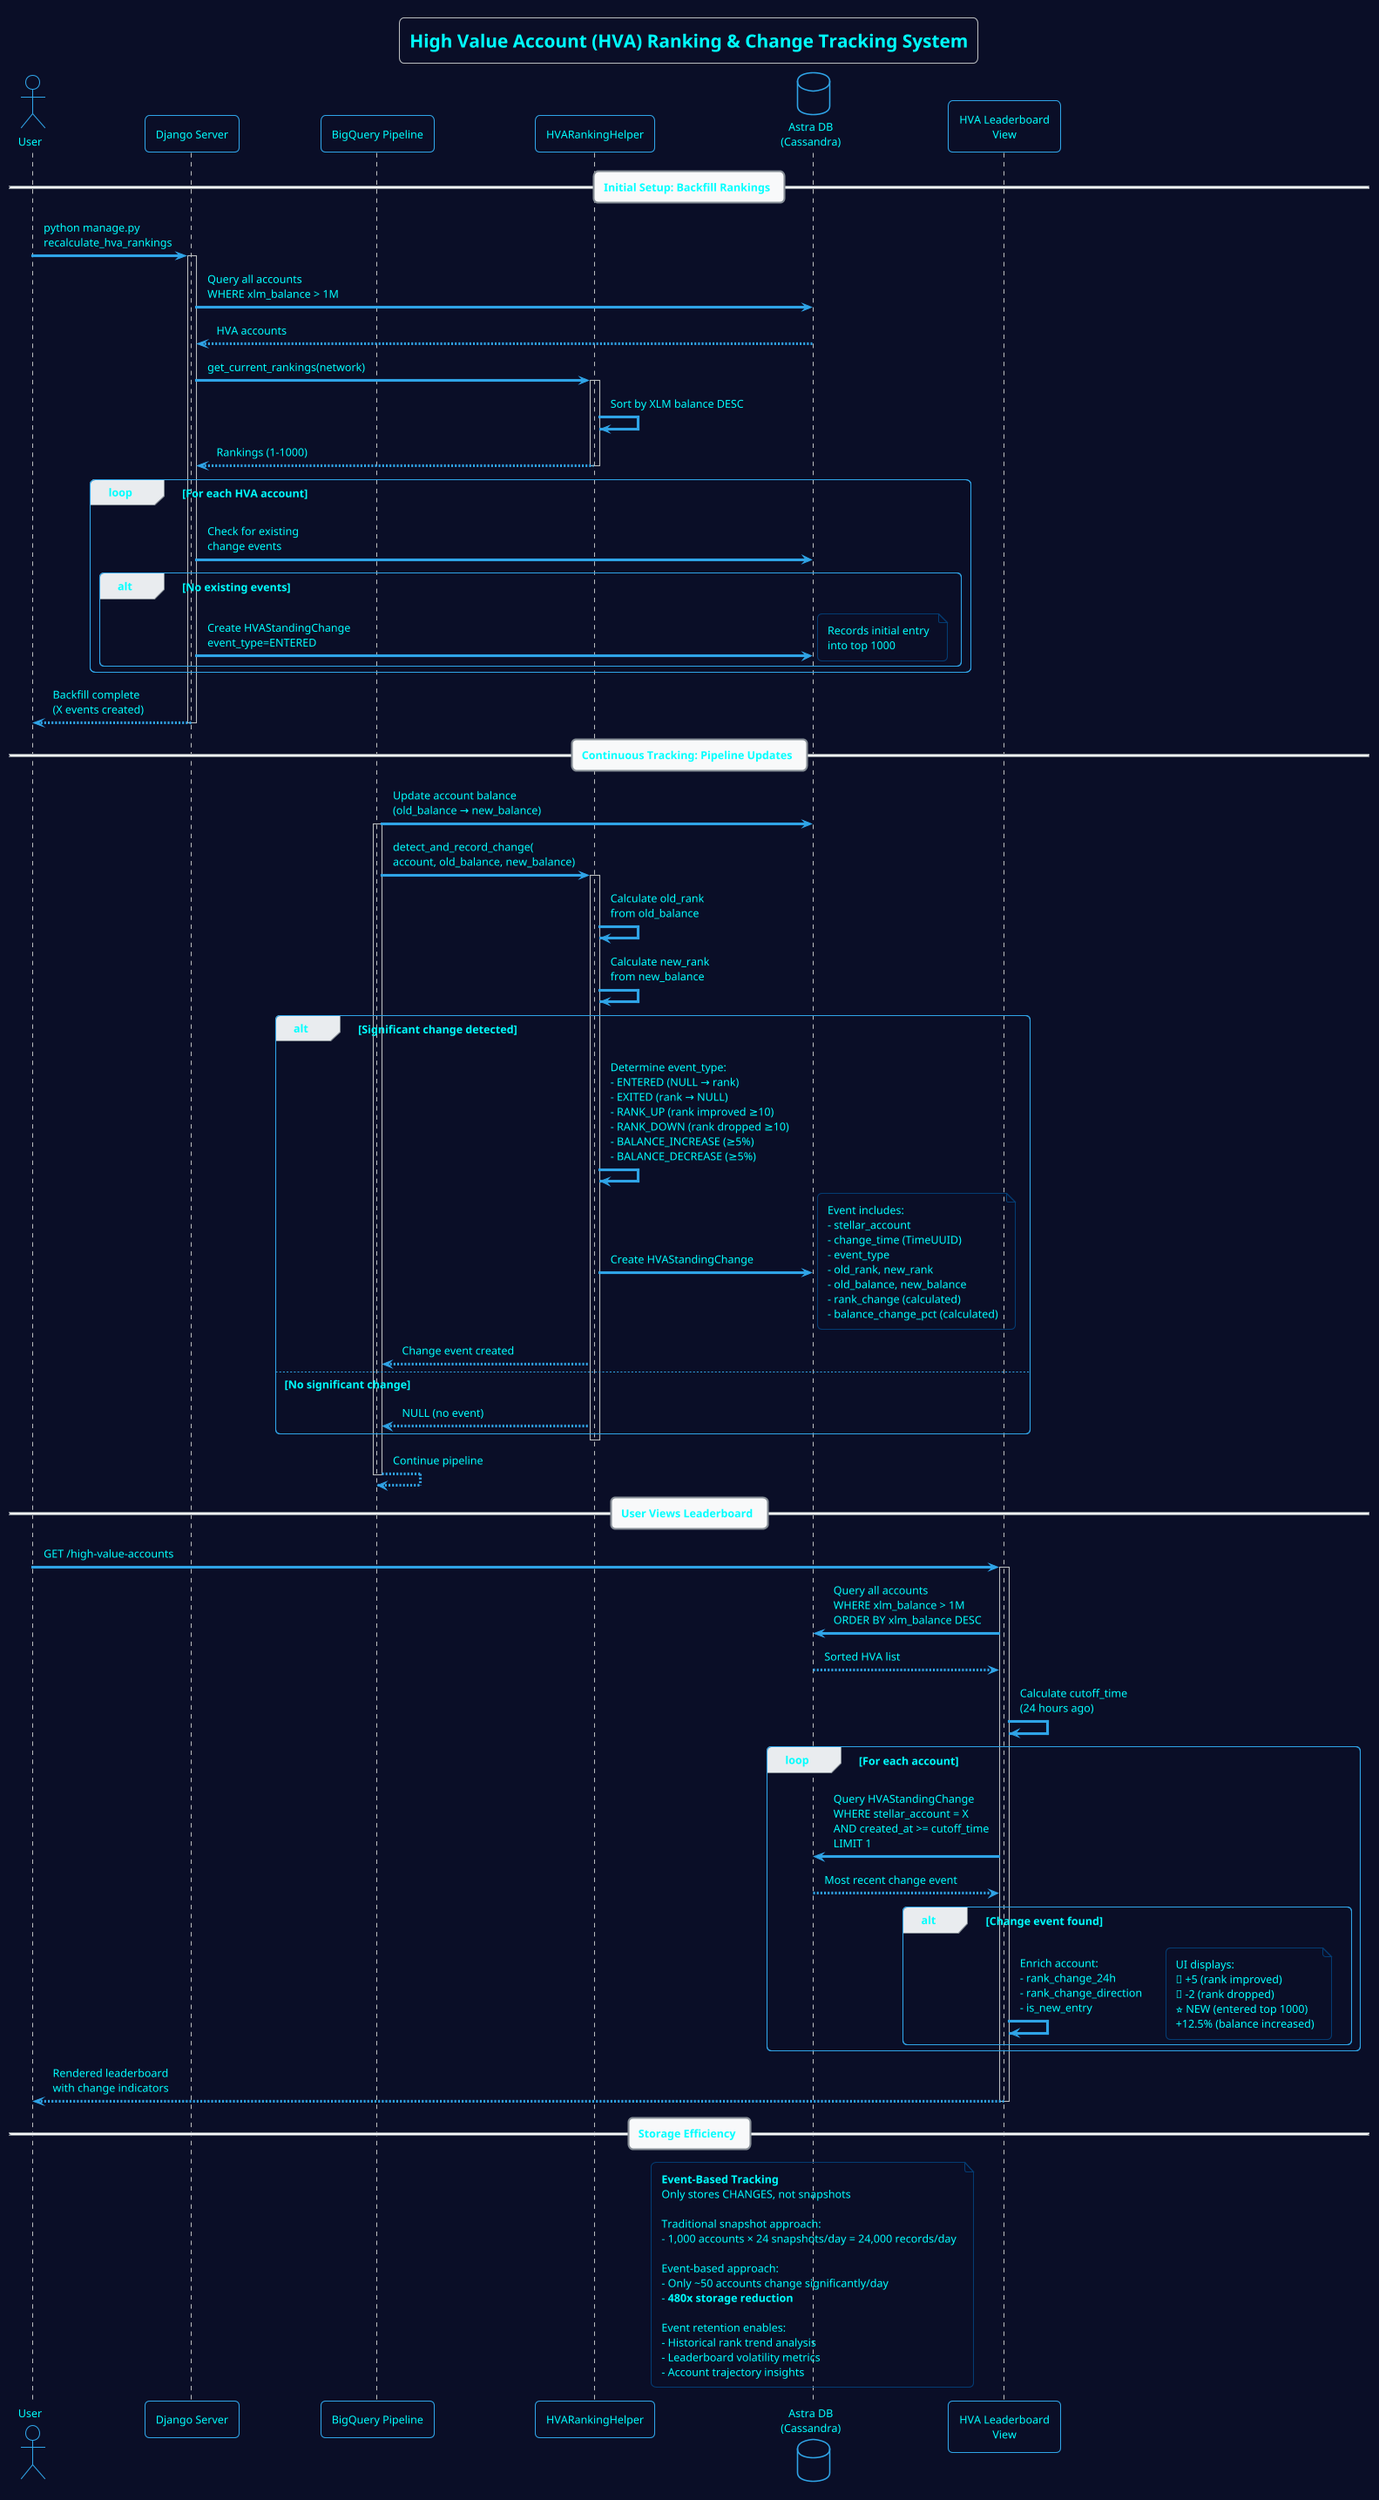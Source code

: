 @startuml HVA Ranking System
!theme cerulean-outline
skinparam backgroundColor #0a0e27
skinparam defaultFontColor #00ffff
skinparam defaultFontSize 12
skinparam roundcorner 10

title High Value Account (HVA) Ranking & Change Tracking System

actor User as user
participant "Django Server" as django
participant "BigQuery Pipeline" as pipeline
participant "HVARankingHelper" as helper
database "Astra DB\n(Cassandra)" as cassandra
participant "HVA Leaderboard\nView" as view

== Initial Setup: Backfill Rankings ==

user -> django: python manage.py\nrecalculate_hva_rankings
activate django
django -> cassandra: Query all accounts\nWHERE xlm_balance > 1M
cassandra --> django: HVA accounts
django -> helper: get_current_rankings(network)
activate helper
helper -> helper: Sort by XLM balance DESC
helper --> django: Rankings (1-1000)
deactivate helper

loop For each HVA account
    django -> cassandra: Check for existing\nchange events
    alt No existing events
        django -> cassandra: Create HVAStandingChange\nevent_type=ENTERED
        note right
            Records initial entry
            into top 1000
        end note
    end
end

django --> user: Backfill complete\n(X events created)
deactivate django

== Continuous Tracking: Pipeline Updates ==

pipeline -> cassandra: Update account balance\n(old_balance → new_balance)
activate pipeline

pipeline -> helper: detect_and_record_change(\naccount, old_balance, new_balance)
activate helper

helper -> helper: Calculate old_rank\nfrom old_balance
helper -> helper: Calculate new_rank\nfrom new_balance

alt Significant change detected
    helper -> helper: Determine event_type:\n- ENTERED (NULL → rank)\n- EXITED (rank → NULL)\n- RANK_UP (rank improved ≥10)\n- RANK_DOWN (rank dropped ≥10)\n- BALANCE_INCREASE (≥5%)\n- BALANCE_DECREASE (≥5%)
    
    helper -> cassandra: Create HVAStandingChange
    note right
        Event includes:
        - stellar_account
        - change_time (TimeUUID)
        - event_type
        - old_rank, new_rank
        - old_balance, new_balance
        - rank_change (calculated)
        - balance_change_pct (calculated)
    end note
    
    helper --> pipeline: Change event created
else No significant change
    helper --> pipeline: NULL (no event)
end

deactivate helper
pipeline --> pipeline: Continue pipeline
deactivate pipeline

== User Views Leaderboard ==

user -> view: GET /high-value-accounts
activate view

view -> cassandra: Query all accounts\nWHERE xlm_balance > 1M\nORDER BY xlm_balance DESC
cassandra --> view: Sorted HVA list

view -> view: Calculate cutoff_time\n(24 hours ago)

loop For each account
    view -> cassandra: Query HVAStandingChange\nWHERE stellar_account = X\nAND created_at >= cutoff_time\nLIMIT 1
    cassandra --> view: Most recent change event
    
    alt Change event found
        view -> view: Enrich account:\n- rank_change_24h\n- rank_change_direction\n- is_new_entry
        note right
            UI displays:
            🔼 +5 (rank improved)
            🔽 -2 (rank dropped)
            ⭐ NEW (entered top 1000)
            +12.5% (balance increased)
        end note
    end
end

view --> user: Rendered leaderboard\nwith change indicators
deactivate view

== Storage Efficiency ==

note over cassandra
    **Event-Based Tracking**
    Only stores CHANGES, not snapshots
    
    Traditional snapshot approach:
    - 1,000 accounts × 24 snapshots/day = 24,000 records/day
    
    Event-based approach:
    - Only ~50 accounts change significantly/day
    - **480x storage reduction**
    
    Event retention enables:
    - Historical rank trend analysis
    - Leaderboard volatility metrics
    - Account trajectory insights
end note

@enduml
